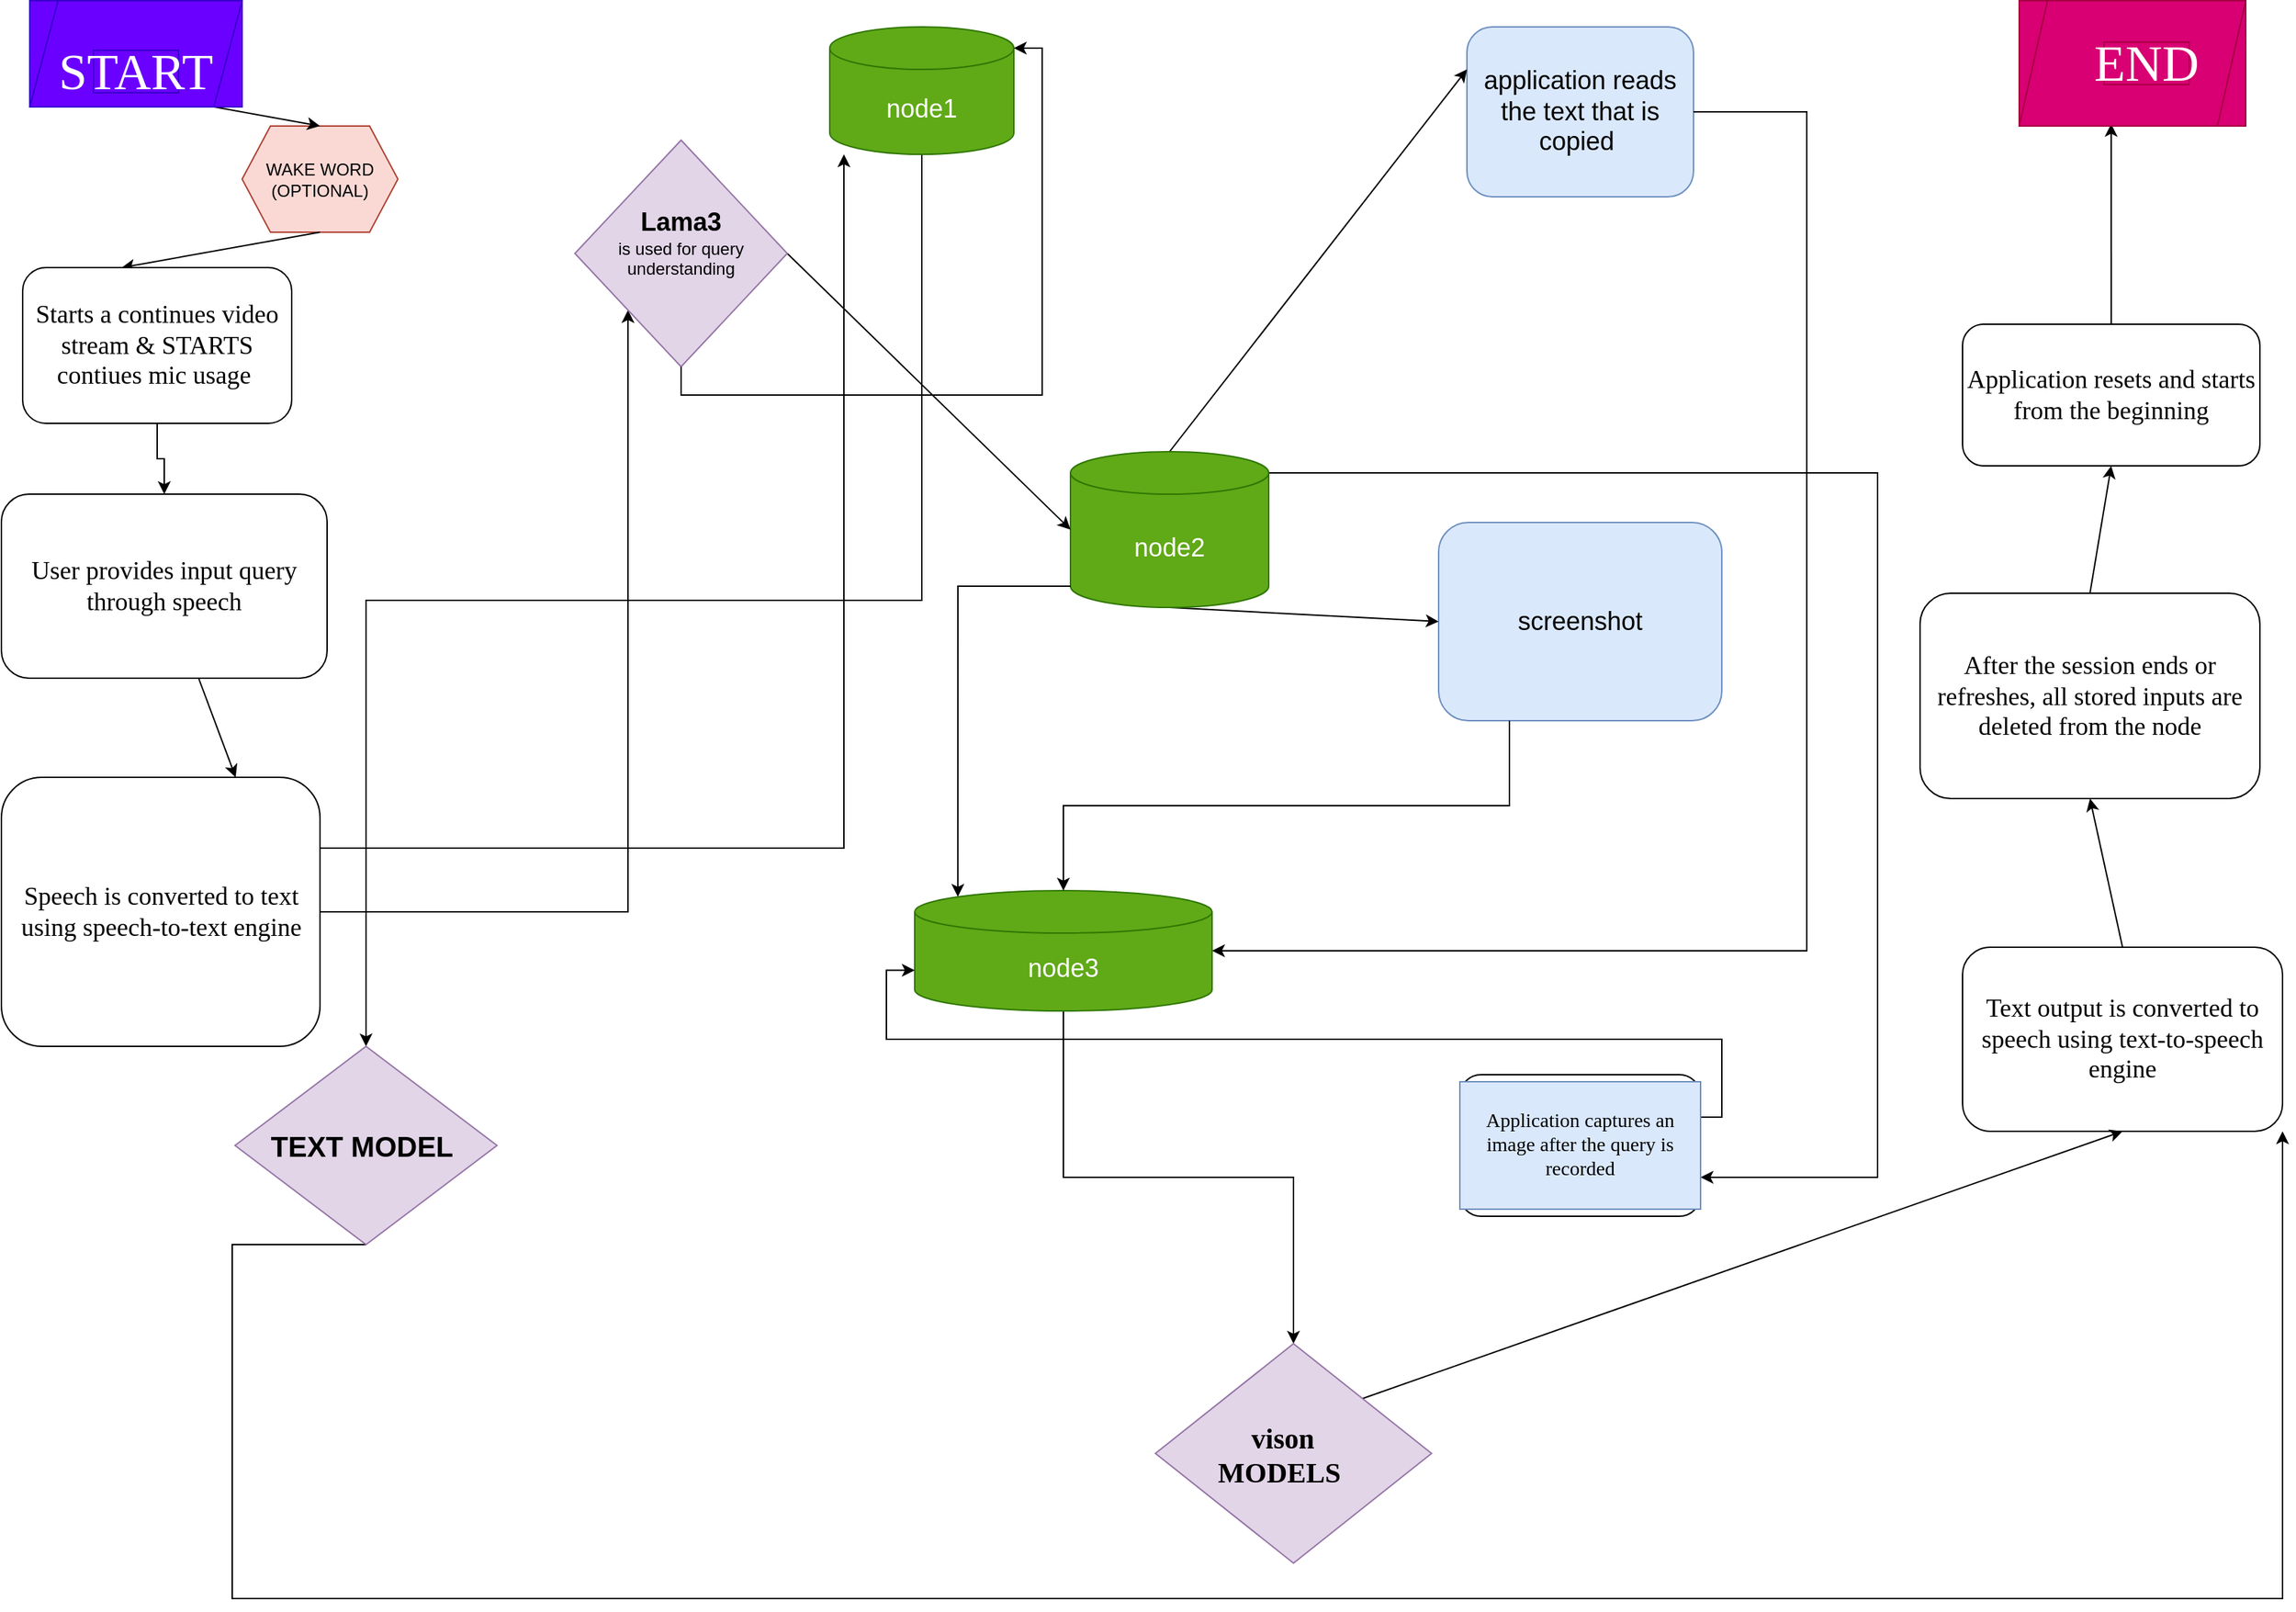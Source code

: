 <mxfile version="24.8.4" pages="2">
  <diagram id="C5RBs43oDa-KdzZeNtuy" name="Page-1">
    <mxGraphModel dx="2390" dy="1230" grid="1" gridSize="10" guides="1" tooltips="1" connect="1" arrows="1" fold="1" page="1" pageScale="1" pageWidth="827" pageHeight="1169" math="0" shadow="0">
      <root>
        <mxCell id="WIyWlLk6GJQsqaUBKTNV-0" />
        <mxCell id="WIyWlLk6GJQsqaUBKTNV-1" parent="WIyWlLk6GJQsqaUBKTNV-0" />
        <mxCell id="EcIhPKk2g2EHWNbsYNkr-4" style="edgeStyle=orthogonalEdgeStyle;rounded=0;orthogonalLoop=1;jettySize=auto;html=1;exitX=0.5;exitY=1;exitDx=0;exitDy=0;" edge="1" parent="WIyWlLk6GJQsqaUBKTNV-1" source="vQw6qridugHL2fAcngwt-1" target="EcIhPKk2g2EHWNbsYNkr-1">
          <mxGeometry relative="1" as="geometry" />
        </mxCell>
        <mxCell id="EcIhPKk2g2EHWNbsYNkr-3" value="" style="endArrow=classic;html=1;rounded=0;entryX=0.75;entryY=0;entryDx=0;entryDy=0;" edge="1" parent="WIyWlLk6GJQsqaUBKTNV-1" source="EcIhPKk2g2EHWNbsYNkr-1" target="EcIhPKk2g2EHWNbsYNkr-29">
          <mxGeometry width="50" height="50" relative="1" as="geometry">
            <mxPoint x="350" y="410" as="sourcePoint" />
            <mxPoint x="400" y="360" as="targetPoint" />
          </mxGeometry>
        </mxCell>
        <mxCell id="EcIhPKk2g2EHWNbsYNkr-15" value="&lt;font face=&quot;Georgia&quot; style=&quot;font-size: 18px;&quot;&gt;Text output is converted to speech using text-to-speech engine&lt;/font&gt;" style="rounded=1;whiteSpace=wrap;html=1;" vertex="1" parent="WIyWlLk6GJQsqaUBKTNV-1">
          <mxGeometry x="1400" y="690" width="226" height="130" as="geometry" />
        </mxCell>
        <mxCell id="EcIhPKk2g2EHWNbsYNkr-17" value="&lt;font face=&quot;Georgia&quot; style=&quot;font-size: 18px;&quot;&gt;After the session ends or refreshes, all stored inputs are deleted from the node&lt;/font&gt;" style="rounded=1;whiteSpace=wrap;html=1;" vertex="1" parent="WIyWlLk6GJQsqaUBKTNV-1">
          <mxGeometry x="1370" y="440" width="240" height="145" as="geometry" />
        </mxCell>
        <mxCell id="EcIhPKk2g2EHWNbsYNkr-18" value="" style="endArrow=classic;html=1;rounded=0;exitX=0.5;exitY=0;exitDx=0;exitDy=0;entryX=0.5;entryY=1;entryDx=0;entryDy=0;" edge="1" parent="WIyWlLk6GJQsqaUBKTNV-1" source="EcIhPKk2g2EHWNbsYNkr-15" target="EcIhPKk2g2EHWNbsYNkr-17">
          <mxGeometry width="50" height="50" relative="1" as="geometry">
            <mxPoint x="420" y="740" as="sourcePoint" />
            <mxPoint x="446" y="650" as="targetPoint" />
          </mxGeometry>
        </mxCell>
        <mxCell id="EcIhPKk2g2EHWNbsYNkr-19" value="&lt;font face=&quot;Georgia&quot; style=&quot;font-size: 18px;&quot;&gt;Application resets and starts from the beginning&lt;/font&gt;" style="rounded=1;whiteSpace=wrap;html=1;" vertex="1" parent="WIyWlLk6GJQsqaUBKTNV-1">
          <mxGeometry x="1400" y="250" width="210" height="100" as="geometry" />
        </mxCell>
        <mxCell id="EcIhPKk2g2EHWNbsYNkr-20" value="" style="endArrow=classic;html=1;rounded=0;exitX=0.5;exitY=0;exitDx=0;exitDy=0;entryX=0.5;entryY=1;entryDx=0;entryDy=0;" edge="1" parent="WIyWlLk6GJQsqaUBKTNV-1" source="EcIhPKk2g2EHWNbsYNkr-17" target="EcIhPKk2g2EHWNbsYNkr-19">
          <mxGeometry width="50" height="50" relative="1" as="geometry">
            <mxPoint x="457" y="770" as="sourcePoint" />
            <mxPoint x="456" y="660" as="targetPoint" />
          </mxGeometry>
        </mxCell>
        <mxCell id="EcIhPKk2g2EHWNbsYNkr-22" value="" style="endArrow=classic;html=1;rounded=0;entryX=0.406;entryY=0.983;entryDx=0;entryDy=0;entryPerimeter=0;exitX=0.5;exitY=0;exitDx=0;exitDy=0;" edge="1" parent="WIyWlLk6GJQsqaUBKTNV-1" source="EcIhPKk2g2EHWNbsYNkr-19" target="EcIhPKk2g2EHWNbsYNkr-21">
          <mxGeometry width="50" height="50" relative="1" as="geometry">
            <mxPoint x="430" y="170" as="sourcePoint" />
            <mxPoint x="480" y="120" as="targetPoint" />
          </mxGeometry>
        </mxCell>
        <mxCell id="EcIhPKk2g2EHWNbsYNkr-58" style="edgeStyle=orthogonalEdgeStyle;rounded=0;orthogonalLoop=1;jettySize=auto;html=1;exitX=0.5;exitY=1;exitDx=0;exitDy=0;" edge="1" parent="WIyWlLk6GJQsqaUBKTNV-1" source="EcIhPKk2g2EHWNbsYNkr-29" target="EcIhPKk2g2EHWNbsYNkr-57">
          <mxGeometry relative="1" as="geometry">
            <Array as="points">
              <mxPoint x="100" y="620" />
              <mxPoint x="610" y="620" />
            </Array>
          </mxGeometry>
        </mxCell>
        <mxCell id="EcIhPKk2g2EHWNbsYNkr-60" style="edgeStyle=orthogonalEdgeStyle;rounded=0;orthogonalLoop=1;jettySize=auto;html=1;exitX=1;exitY=0.5;exitDx=0;exitDy=0;entryX=0;entryY=1;entryDx=0;entryDy=0;" edge="1" parent="WIyWlLk6GJQsqaUBKTNV-1" source="EcIhPKk2g2EHWNbsYNkr-29" target="EcIhPKk2g2EHWNbsYNkr-59">
          <mxGeometry relative="1" as="geometry" />
        </mxCell>
        <mxCell id="EcIhPKk2g2EHWNbsYNkr-36" value="WAKE WORD&lt;br&gt;(OPTIONAL)" style="shape=hexagon;perimeter=hexagonPerimeter2;whiteSpace=wrap;html=1;fixedSize=1;fillColor=#fad9d5;strokeColor=#ae4132;" vertex="1" parent="WIyWlLk6GJQsqaUBKTNV-1">
          <mxGeometry x="185" y="110" width="110" height="75" as="geometry" />
        </mxCell>
        <mxCell id="EcIhPKk2g2EHWNbsYNkr-37" value="" style="endArrow=classic;html=1;rounded=0;entryX=0.5;entryY=0;entryDx=0;entryDy=0;exitX=0.5;exitY=1;exitDx=0;exitDy=0;" edge="1" parent="WIyWlLk6GJQsqaUBKTNV-1" source="EcIhPKk2g2EHWNbsYNkr-23" target="EcIhPKk2g2EHWNbsYNkr-36">
          <mxGeometry width="50" height="50" relative="1" as="geometry">
            <mxPoint x="350" y="390" as="sourcePoint" />
            <mxPoint x="400" y="340" as="targetPoint" />
          </mxGeometry>
        </mxCell>
        <mxCell id="EcIhPKk2g2EHWNbsYNkr-38" value="" style="endArrow=classic;html=1;rounded=0;exitX=0.5;exitY=1;exitDx=0;exitDy=0;" edge="1" parent="WIyWlLk6GJQsqaUBKTNV-1" source="EcIhPKk2g2EHWNbsYNkr-36">
          <mxGeometry width="50" height="50" relative="1" as="geometry">
            <mxPoint x="350" y="390" as="sourcePoint" />
            <mxPoint x="100" y="210" as="targetPoint" />
          </mxGeometry>
        </mxCell>
        <mxCell id="EcIhPKk2g2EHWNbsYNkr-44" value="&lt;font style=&quot;font-size: 18px;&quot;&gt;screenshot&lt;/font&gt;" style="rounded=1;whiteSpace=wrap;html=1;fillColor=#dae8fc;strokeColor=#6c8ebf;" vertex="1" parent="WIyWlLk6GJQsqaUBKTNV-1">
          <mxGeometry x="1030" y="390" width="200" height="140" as="geometry" />
        </mxCell>
        <mxCell id="EcIhPKk2g2EHWNbsYNkr-45" value="&lt;font style=&quot;font-size: 18px;&quot;&gt;application reads the text that is copied&amp;nbsp;&lt;/font&gt;" style="rounded=1;whiteSpace=wrap;html=1;fillColor=#dae8fc;strokeColor=#6c8ebf;" vertex="1" parent="WIyWlLk6GJQsqaUBKTNV-1">
          <mxGeometry x="1050" y="40" width="160" height="120" as="geometry" />
        </mxCell>
        <mxCell id="EcIhPKk2g2EHWNbsYNkr-47" value="" style="endArrow=classic;html=1;rounded=0;exitX=0.5;exitY=0;exitDx=0;exitDy=0;entryX=0;entryY=0.25;entryDx=0;entryDy=0;exitPerimeter=0;" edge="1" parent="WIyWlLk6GJQsqaUBKTNV-1" source="EcIhPKk2g2EHWNbsYNkr-51" target="EcIhPKk2g2EHWNbsYNkr-45">
          <mxGeometry width="50" height="50" relative="1" as="geometry">
            <mxPoint x="880" y="130" as="sourcePoint" />
            <mxPoint x="930" y="80" as="targetPoint" />
          </mxGeometry>
        </mxCell>
        <mxCell id="EcIhPKk2g2EHWNbsYNkr-49" value="" style="endArrow=classic;html=1;rounded=0;exitX=0.5;exitY=1;exitDx=0;exitDy=0;entryX=0;entryY=0.5;entryDx=0;entryDy=0;exitPerimeter=0;" edge="1" parent="WIyWlLk6GJQsqaUBKTNV-1" source="EcIhPKk2g2EHWNbsYNkr-51" target="EcIhPKk2g2EHWNbsYNkr-44">
          <mxGeometry width="50" height="50" relative="1" as="geometry">
            <mxPoint x="880" y="200" as="sourcePoint" />
            <mxPoint x="930" y="150" as="targetPoint" />
          </mxGeometry>
        </mxCell>
        <mxCell id="EcIhPKk2g2EHWNbsYNkr-50" value="" style="endArrow=classic;html=1;rounded=0;exitX=1;exitY=0;exitDx=0;exitDy=0;entryX=0.5;entryY=1;entryDx=0;entryDy=0;" edge="1" parent="WIyWlLk6GJQsqaUBKTNV-1" source="EcIhPKk2g2EHWNbsYNkr-65" target="EcIhPKk2g2EHWNbsYNkr-15">
          <mxGeometry width="50" height="50" relative="1" as="geometry">
            <mxPoint x="1020" y="1045" as="sourcePoint" />
            <mxPoint x="380" y="970" as="targetPoint" />
          </mxGeometry>
        </mxCell>
        <mxCell id="EcIhPKk2g2EHWNbsYNkr-75" style="edgeStyle=orthogonalEdgeStyle;rounded=0;orthogonalLoop=1;jettySize=auto;html=1;exitX=1;exitY=0;exitDx=0;exitDy=15;exitPerimeter=0;entryX=1;entryY=0.75;entryDx=0;entryDy=0;" edge="1" parent="WIyWlLk6GJQsqaUBKTNV-1" source="EcIhPKk2g2EHWNbsYNkr-51" target="EcIhPKk2g2EHWNbsYNkr-33">
          <mxGeometry relative="1" as="geometry">
            <Array as="points">
              <mxPoint x="1340" y="355" />
              <mxPoint x="1340" y="853" />
            </Array>
          </mxGeometry>
        </mxCell>
        <mxCell id="EcIhPKk2g2EHWNbsYNkr-51" value="&lt;font style=&quot;font-size: 18px;&quot;&gt;node2&lt;/font&gt;" style="shape=cylinder3;whiteSpace=wrap;html=1;boundedLbl=1;backgroundOutline=1;size=15;fillColor=#60a917;fontColor=#ffffff;strokeColor=#2D7600;" vertex="1" parent="WIyWlLk6GJQsqaUBKTNV-1">
          <mxGeometry x="770" y="340" width="140" height="110" as="geometry" />
        </mxCell>
        <mxCell id="EcIhPKk2g2EHWNbsYNkr-52" value="" style="endArrow=classic;html=1;rounded=0;exitX=1;exitY=0.5;exitDx=0;exitDy=0;entryX=0;entryY=0.5;entryDx=0;entryDy=0;entryPerimeter=0;" edge="1" parent="WIyWlLk6GJQsqaUBKTNV-1" source="EcIhPKk2g2EHWNbsYNkr-59" target="EcIhPKk2g2EHWNbsYNkr-51">
          <mxGeometry width="50" height="50" relative="1" as="geometry">
            <mxPoint x="870" y="200" as="sourcePoint" />
            <mxPoint x="930" y="150" as="targetPoint" />
          </mxGeometry>
        </mxCell>
        <mxCell id="EcIhPKk2g2EHWNbsYNkr-70" style="edgeStyle=orthogonalEdgeStyle;rounded=0;orthogonalLoop=1;jettySize=auto;html=1;exitX=0.5;exitY=1;exitDx=0;exitDy=0;exitPerimeter=0;" edge="1" parent="WIyWlLk6GJQsqaUBKTNV-1" source="EcIhPKk2g2EHWNbsYNkr-53" target="EcIhPKk2g2EHWNbsYNkr-65">
          <mxGeometry relative="1" as="geometry" />
        </mxCell>
        <mxCell id="EcIhPKk2g2EHWNbsYNkr-76" style="edgeStyle=orthogonalEdgeStyle;rounded=0;orthogonalLoop=1;jettySize=auto;html=1;exitX=1;exitY=0.5;exitDx=0;exitDy=0;entryX=1;entryY=0.5;entryDx=0;entryDy=0;entryPerimeter=0;" edge="1" parent="WIyWlLk6GJQsqaUBKTNV-1" source="EcIhPKk2g2EHWNbsYNkr-45" target="EcIhPKk2g2EHWNbsYNkr-53">
          <mxGeometry relative="1" as="geometry">
            <Array as="points">
              <mxPoint x="1290" y="100" />
              <mxPoint x="1290" y="693" />
            </Array>
          </mxGeometry>
        </mxCell>
        <mxCell id="EcIhPKk2g2EHWNbsYNkr-53" value="&lt;font style=&quot;font-size: 18px;&quot;&gt;node3&lt;/font&gt;" style="shape=cylinder3;whiteSpace=wrap;html=1;boundedLbl=1;backgroundOutline=1;size=15;fillColor=#60a917;fontColor=#ffffff;strokeColor=#2D7600;" vertex="1" parent="WIyWlLk6GJQsqaUBKTNV-1">
          <mxGeometry x="660" y="650" width="210" height="85" as="geometry" />
        </mxCell>
        <mxCell id="EcIhPKk2g2EHWNbsYNkr-56" style="edgeStyle=orthogonalEdgeStyle;rounded=0;orthogonalLoop=1;jettySize=auto;html=1;exitX=1;exitY=0.5;exitDx=0;exitDy=0;entryX=0;entryY=0;entryDx=0;entryDy=56.25;entryPerimeter=0;" edge="1" parent="WIyWlLk6GJQsqaUBKTNV-1" source="EcIhPKk2g2EHWNbsYNkr-33" target="EcIhPKk2g2EHWNbsYNkr-53">
          <mxGeometry relative="1" as="geometry">
            <Array as="points">
              <mxPoint x="1230" y="810" />
              <mxPoint x="1230" y="755" />
              <mxPoint x="640" y="755" />
              <mxPoint x="640" y="706" />
            </Array>
          </mxGeometry>
        </mxCell>
        <mxCell id="EcIhPKk2g2EHWNbsYNkr-63" style="edgeStyle=orthogonalEdgeStyle;rounded=0;orthogonalLoop=1;jettySize=auto;html=1;exitX=0.5;exitY=1;exitDx=0;exitDy=0;exitPerimeter=0;entryX=0.5;entryY=0;entryDx=0;entryDy=0;" edge="1" parent="WIyWlLk6GJQsqaUBKTNV-1" source="EcIhPKk2g2EHWNbsYNkr-57" target="EcIhPKk2g2EHWNbsYNkr-62">
          <mxGeometry relative="1" as="geometry" />
        </mxCell>
        <mxCell id="EcIhPKk2g2EHWNbsYNkr-57" value="&lt;font style=&quot;font-size: 18px;&quot;&gt;node1&lt;/font&gt;" style="shape=cylinder3;whiteSpace=wrap;html=1;boundedLbl=1;backgroundOutline=1;size=15;fillColor=#60a917;fontColor=#ffffff;strokeColor=#2D7600;" vertex="1" parent="WIyWlLk6GJQsqaUBKTNV-1">
          <mxGeometry x="600" y="40" width="130" height="90" as="geometry" />
        </mxCell>
        <mxCell id="EcIhPKk2g2EHWNbsYNkr-59" value="&lt;div&gt;&lt;b&gt;&lt;font style=&quot;font-size: 18px;&quot;&gt;Lama3 &lt;/font&gt;&lt;/b&gt;&lt;br&gt;is used for query understanding&lt;/div&gt;&lt;div&gt;&lt;br&gt;&lt;/div&gt;" style="rhombus;whiteSpace=wrap;html=1;fillColor=#e1d5e7;strokeColor=#9673a6;" vertex="1" parent="WIyWlLk6GJQsqaUBKTNV-1">
          <mxGeometry x="420" y="120" width="150" height="160" as="geometry" />
        </mxCell>
        <mxCell id="EcIhPKk2g2EHWNbsYNkr-61" style="edgeStyle=orthogonalEdgeStyle;rounded=0;orthogonalLoop=1;jettySize=auto;html=1;exitX=0.5;exitY=1;exitDx=0;exitDy=0;entryX=1;entryY=0;entryDx=0;entryDy=15;entryPerimeter=0;" edge="1" parent="WIyWlLk6GJQsqaUBKTNV-1" source="EcIhPKk2g2EHWNbsYNkr-59" target="EcIhPKk2g2EHWNbsYNkr-57">
          <mxGeometry relative="1" as="geometry" />
        </mxCell>
        <mxCell id="EcIhPKk2g2EHWNbsYNkr-64" style="edgeStyle=orthogonalEdgeStyle;rounded=0;orthogonalLoop=1;jettySize=auto;html=1;exitX=0.5;exitY=1;exitDx=0;exitDy=0;entryX=1;entryY=1;entryDx=0;entryDy=0;" edge="1" parent="WIyWlLk6GJQsqaUBKTNV-1" source="EcIhPKk2g2EHWNbsYNkr-62" target="EcIhPKk2g2EHWNbsYNkr-15">
          <mxGeometry relative="1" as="geometry">
            <Array as="points">
              <mxPoint x="178" y="1150" />
              <mxPoint x="1626" y="1150" />
            </Array>
          </mxGeometry>
        </mxCell>
        <mxCell id="EcIhPKk2g2EHWNbsYNkr-62" value="&lt;b&gt;&lt;font style=&quot;font-size: 20px;&quot;&gt;TEXT MODEL&amp;nbsp;&lt;/font&gt;&lt;/b&gt;" style="rhombus;whiteSpace=wrap;html=1;fillColor=#e1d5e7;strokeColor=#9673a6;" vertex="1" parent="WIyWlLk6GJQsqaUBKTNV-1">
          <mxGeometry x="180" y="760" width="185" height="140" as="geometry" />
        </mxCell>
        <mxCell id="EcIhPKk2g2EHWNbsYNkr-67" value="" style="group;fillColor=#d80073;strokeColor=#A50040;fontColor=#ffffff;" vertex="1" connectable="0" parent="WIyWlLk6GJQsqaUBKTNV-1">
          <mxGeometry x="1440" y="21.5" width="160" height="88.5" as="geometry" />
        </mxCell>
        <mxCell id="EcIhPKk2g2EHWNbsYNkr-21" value="" style="shape=parallelogram;perimeter=parallelogramPerimeter;whiteSpace=wrap;html=1;fixedSize=1;fillColor=#d80073;strokeColor=#A50040;fontColor=#ffffff;" vertex="1" parent="EcIhPKk2g2EHWNbsYNkr-67">
          <mxGeometry width="160" height="88.5" as="geometry" />
        </mxCell>
        <mxCell id="EcIhPKk2g2EHWNbsYNkr-24" value="&lt;font style=&quot;font-size: 36px;&quot; face=&quot;Georgia&quot;&gt;END&lt;/font&gt;" style="text;html=1;align=center;verticalAlign=middle;whiteSpace=wrap;rounded=0;fillColor=#d80073;strokeColor=#A50040;fontColor=#ffffff;" vertex="1" parent="EcIhPKk2g2EHWNbsYNkr-67">
          <mxGeometry x="60" y="29.25" width="60" height="30" as="geometry" />
        </mxCell>
        <mxCell id="EcIhPKk2g2EHWNbsYNkr-69" style="edgeStyle=orthogonalEdgeStyle;rounded=0;orthogonalLoop=1;jettySize=auto;html=1;exitX=0.25;exitY=1;exitDx=0;exitDy=0;entryX=0.5;entryY=0;entryDx=0;entryDy=0;entryPerimeter=0;" edge="1" parent="WIyWlLk6GJQsqaUBKTNV-1" source="EcIhPKk2g2EHWNbsYNkr-44" target="EcIhPKk2g2EHWNbsYNkr-53">
          <mxGeometry relative="1" as="geometry" />
        </mxCell>
        <mxCell id="EcIhPKk2g2EHWNbsYNkr-71" style="edgeStyle=orthogonalEdgeStyle;rounded=0;orthogonalLoop=1;jettySize=auto;html=1;exitX=0;exitY=1;exitDx=0;exitDy=-15;exitPerimeter=0;entryX=0.145;entryY=0;entryDx=0;entryDy=4.35;entryPerimeter=0;" edge="1" parent="WIyWlLk6GJQsqaUBKTNV-1" source="EcIhPKk2g2EHWNbsYNkr-51" target="EcIhPKk2g2EHWNbsYNkr-53">
          <mxGeometry relative="1" as="geometry" />
        </mxCell>
        <mxCell id="EcIhPKk2g2EHWNbsYNkr-73" value="" style="group" vertex="1" connectable="0" parent="WIyWlLk6GJQsqaUBKTNV-1">
          <mxGeometry x="1045" y="780" width="170" height="100" as="geometry" />
        </mxCell>
        <mxCell id="EcIhPKk2g2EHWNbsYNkr-7" value="" style="rounded=1;whiteSpace=wrap;html=1;" vertex="1" parent="EcIhPKk2g2EHWNbsYNkr-73">
          <mxGeometry width="170" height="100" as="geometry" />
        </mxCell>
        <mxCell id="EcIhPKk2g2EHWNbsYNkr-33" value="&lt;font face=&quot;Georgia&quot; style=&quot;font-size: 14px;&quot;&gt;Application captures an image after the query is recorded&lt;/font&gt;" style="text;html=1;align=center;verticalAlign=middle;whiteSpace=wrap;rounded=0;fillColor=#dae8fc;strokeColor=#6c8ebf;" vertex="1" parent="EcIhPKk2g2EHWNbsYNkr-73">
          <mxGeometry y="5" width="170" height="90" as="geometry" />
        </mxCell>
        <mxCell id="EcIhPKk2g2EHWNbsYNkr-77" value="" style="group;fillColor=#6a00ff;fontColor=#ffffff;strokeColor=#3700CC;" vertex="1" connectable="0" parent="WIyWlLk6GJQsqaUBKTNV-1">
          <mxGeometry x="35" y="21.5" width="150" height="75" as="geometry" />
        </mxCell>
        <mxCell id="EcIhPKk2g2EHWNbsYNkr-6" value="" style="shape=parallelogram;perimeter=parallelogramPerimeter;whiteSpace=wrap;html=1;fixedSize=1;fillColor=#6a00ff;fontColor=#ffffff;strokeColor=#3700CC;" vertex="1" parent="EcIhPKk2g2EHWNbsYNkr-77">
          <mxGeometry width="150" height="75" as="geometry" />
        </mxCell>
        <mxCell id="EcIhPKk2g2EHWNbsYNkr-23" value="&lt;font style=&quot;font-size: 36px;&quot; face=&quot;Georgia&quot;&gt;START&lt;/font&gt;" style="text;html=1;align=center;verticalAlign=middle;whiteSpace=wrap;rounded=0;fillColor=#6a00ff;fontColor=#ffffff;strokeColor=#3700CC;" vertex="1" parent="EcIhPKk2g2EHWNbsYNkr-77">
          <mxGeometry x="45" y="35" width="60" height="30" as="geometry" />
        </mxCell>
        <mxCell id="EcIhPKk2g2EHWNbsYNkr-78" value="" style="group" vertex="1" connectable="0" parent="WIyWlLk6GJQsqaUBKTNV-1">
          <mxGeometry x="15" y="370" width="230" height="130" as="geometry" />
        </mxCell>
        <mxCell id="EcIhPKk2g2EHWNbsYNkr-1" value="" style="rounded=1;whiteSpace=wrap;html=1;" vertex="1" parent="EcIhPKk2g2EHWNbsYNkr-78">
          <mxGeometry width="230" height="130" as="geometry" />
        </mxCell>
        <mxCell id="EcIhPKk2g2EHWNbsYNkr-26" value="&lt;font face=&quot;Georgia&quot; style=&quot;font-size: 18px;&quot;&gt;User provides input query through speech&lt;/font&gt;" style="text;html=1;align=center;verticalAlign=middle;whiteSpace=wrap;rounded=0;container=1;" vertex="1" parent="EcIhPKk2g2EHWNbsYNkr-78">
          <mxGeometry x="8.214" y="11.818" width="213.571" height="106.364" as="geometry" />
        </mxCell>
        <mxCell id="EcIhPKk2g2EHWNbsYNkr-79" value="" style="group" vertex="1" connectable="0" parent="WIyWlLk6GJQsqaUBKTNV-1">
          <mxGeometry x="30" y="210" width="190" height="110" as="geometry" />
        </mxCell>
        <mxCell id="vQw6qridugHL2fAcngwt-1" value="" style="rounded=1;whiteSpace=wrap;html=1;" vertex="1" parent="EcIhPKk2g2EHWNbsYNkr-79">
          <mxGeometry width="190.0" height="110" as="geometry" />
        </mxCell>
        <mxCell id="EcIhPKk2g2EHWNbsYNkr-25" value="&lt;font style=&quot;font-size: 18px;&quot; face=&quot;Georgia&quot;&gt;Starts a continues video stream &amp;amp; STARTS contiues mic usage&amp;nbsp;&lt;/font&gt;" style="text;html=1;align=center;verticalAlign=middle;whiteSpace=wrap;rounded=0;" vertex="1" parent="EcIhPKk2g2EHWNbsYNkr-79">
          <mxGeometry width="190.0" height="110" as="geometry" />
        </mxCell>
        <mxCell id="EcIhPKk2g2EHWNbsYNkr-80" value="" style="group" vertex="1" connectable="0" parent="WIyWlLk6GJQsqaUBKTNV-1">
          <mxGeometry x="15" y="570" width="225" height="190" as="geometry" />
        </mxCell>
        <mxCell id="EcIhPKk2g2EHWNbsYNkr-2" value="" style="rounded=1;whiteSpace=wrap;html=1;" vertex="1" parent="EcIhPKk2g2EHWNbsYNkr-80">
          <mxGeometry width="225" height="190" as="geometry" />
        </mxCell>
        <mxCell id="EcIhPKk2g2EHWNbsYNkr-29" value="&lt;font face=&quot;Georgia&quot; style=&quot;font-size: 18px;&quot;&gt;Speech is converted to text using speech-to-text engine&lt;/font&gt;" style="text;html=1;align=center;verticalAlign=middle;whiteSpace=wrap;rounded=0;" vertex="1" parent="EcIhPKk2g2EHWNbsYNkr-80">
          <mxGeometry x="6.618" width="211.765" height="190" as="geometry" />
        </mxCell>
        <mxCell id="EcIhPKk2g2EHWNbsYNkr-81" value="" style="group" vertex="1" connectable="0" parent="WIyWlLk6GJQsqaUBKTNV-1">
          <mxGeometry x="830" y="970" width="195" height="155" as="geometry" />
        </mxCell>
        <mxCell id="EcIhPKk2g2EHWNbsYNkr-65" value="" style="rhombus;whiteSpace=wrap;html=1;fillColor=#e1d5e7;strokeColor=#9673a6;" vertex="1" parent="EcIhPKk2g2EHWNbsYNkr-81">
          <mxGeometry width="195" height="155" as="geometry" />
        </mxCell>
        <mxCell id="EcIhPKk2g2EHWNbsYNkr-34" value="&lt;font style=&quot;font-size: 20px;&quot; face=&quot;Georgia&quot;&gt;&lt;b style=&quot;&quot;&gt;vison MODELS&amp;nbsp;&lt;/b&gt;&lt;/font&gt;" style="text;html=1;align=center;verticalAlign=middle;whiteSpace=wrap;rounded=0;" vertex="1" parent="EcIhPKk2g2EHWNbsYNkr-81">
          <mxGeometry x="60" y="62.5" width="60" height="30" as="geometry" />
        </mxCell>
      </root>
    </mxGraphModel>
  </diagram>
  <diagram id="fRTOT330ByUa8xl0hVzn" name="Page-2">
    <mxGraphModel dx="5736" dy="4121" grid="1" gridSize="10" guides="1" tooltips="1" connect="1" arrows="1" fold="1" page="1" pageScale="1" pageWidth="1654" pageHeight="1169" background="none" math="0" shadow="0">
      <root>
        <mxCell id="0" />
        <mxCell id="1" parent="0" />
        <mxCell id="eSmSCLz9_kg1DbreLe7c-32" value="" style="group" vertex="1" connectable="0" parent="1">
          <mxGeometry x="596" y="-611" width="3770" height="2390" as="geometry" />
        </mxCell>
        <mxCell id="HX52M6CZDCDg5GmQFa5J-5" value="" style="group;fillColor=#6a00ff;fontColor=#ffffff;strokeColor=#3700CC;" vertex="1" connectable="0" parent="eSmSCLz9_kg1DbreLe7c-32">
          <mxGeometry x="246.25" y="150" width="270" height="170" as="geometry" />
        </mxCell>
        <mxCell id="HX52M6CZDCDg5GmQFa5J-6" value="" style="shape=parallelogram;perimeter=parallelogramPerimeter;whiteSpace=wrap;html=1;fixedSize=1;fillColor=#6a00ff;fontColor=#ffffff;strokeColor=#3700CC;" vertex="1" parent="HX52M6CZDCDg5GmQFa5J-5">
          <mxGeometry width="270" height="170" as="geometry" />
        </mxCell>
        <mxCell id="HX52M6CZDCDg5GmQFa5J-7" value="&lt;font style=&quot;font-size: 48px;&quot; face=&quot;Georgia&quot;&gt;START&lt;/font&gt;" style="text;html=1;align=center;verticalAlign=middle;whiteSpace=wrap;rounded=0;fillColor=#6a00ff;fontColor=#ffffff;strokeColor=#3700CC;" vertex="1" parent="HX52M6CZDCDg5GmQFa5J-5">
          <mxGeometry x="70" y="51.003" width="108" height="68" as="geometry" />
        </mxCell>
        <mxCell id="HX52M6CZDCDg5GmQFa5J-8" value="" style="group" vertex="1" connectable="0" parent="eSmSCLz9_kg1DbreLe7c-32">
          <mxGeometry x="234" y="1241" width="310" height="191.5" as="geometry" />
        </mxCell>
        <mxCell id="HX52M6CZDCDg5GmQFa5J-9" value="" style="rounded=1;whiteSpace=wrap;html=1;" vertex="1" parent="HX52M6CZDCDg5GmQFa5J-8">
          <mxGeometry x="-20" width="330" height="191.5" as="geometry" />
        </mxCell>
        <mxCell id="HX52M6CZDCDg5GmQFa5J-10" value="&lt;font face=&quot;Georgia&quot; style=&quot;font-size: 36px;&quot;&gt;User provides input query through speech&lt;/font&gt;" style="text;html=1;align=center;verticalAlign=middle;whiteSpace=wrap;rounded=0;container=1;" vertex="1" parent="HX52M6CZDCDg5GmQFa5J-8">
          <mxGeometry x="11.071" y="17.409" width="287.857" height="156.682" as="geometry" />
        </mxCell>
        <mxCell id="HX52M6CZDCDg5GmQFa5J-14" value="" style="group" vertex="1" connectable="0" parent="eSmSCLz9_kg1DbreLe7c-32">
          <mxGeometry x="248.75" y="1560" width="310" height="230" as="geometry" />
        </mxCell>
        <mxCell id="HX52M6CZDCDg5GmQFa5J-15" value="" style="rounded=1;whiteSpace=wrap;html=1;" vertex="1" parent="HX52M6CZDCDg5GmQFa5J-14">
          <mxGeometry width="310" height="230" as="geometry" />
        </mxCell>
        <mxCell id="HX52M6CZDCDg5GmQFa5J-16" value="&lt;font face=&quot;Georgia&quot; style=&quot;font-size: 36px;&quot;&gt;Speech is converted to text using speech-to-text engine&lt;/font&gt;" style="text;html=1;align=center;verticalAlign=middle;whiteSpace=wrap;rounded=0;" vertex="1" parent="HX52M6CZDCDg5GmQFa5J-14">
          <mxGeometry x="9.118" y="-10" width="291.765" height="230" as="geometry" />
        </mxCell>
        <mxCell id="HX52M6CZDCDg5GmQFa5J-11" value="" style="group" vertex="1" connectable="0" parent="eSmSCLz9_kg1DbreLe7c-32">
          <mxGeometry x="190" y="780" width="380" height="200" as="geometry" />
        </mxCell>
        <mxCell id="HX52M6CZDCDg5GmQFa5J-12" value="" style="rounded=1;whiteSpace=wrap;html=1;" vertex="1" parent="HX52M6CZDCDg5GmQFa5J-11">
          <mxGeometry width="380.0" height="200" as="geometry" />
        </mxCell>
        <mxCell id="HX52M6CZDCDg5GmQFa5J-13" value="&lt;font style=&quot;font-size: 36px;&quot; face=&quot;Georgia&quot;&gt;Starts a continues video stream &amp;amp; STARTS contiues mic usage&amp;nbsp;&lt;/font&gt;" style="text;html=1;align=center;verticalAlign=middle;whiteSpace=wrap;rounded=0;" vertex="1" parent="HX52M6CZDCDg5GmQFa5J-11">
          <mxGeometry width="380.0" height="200" as="geometry" />
        </mxCell>
        <mxCell id="1T24EYo-JzdGr0BOqpk3-4" style="edgeStyle=orthogonalEdgeStyle;rounded=0;orthogonalLoop=1;jettySize=auto;html=1;exitX=1;exitY=0.5;exitDx=0;exitDy=0;exitPerimeter=0;strokeWidth=5;endSize=20;" edge="1" parent="eSmSCLz9_kg1DbreLe7c-32" source="ijIrtooHCrFyEg0t_PTl-3">
          <mxGeometry relative="1" as="geometry">
            <mxPoint x="2000" y="1078" as="targetPoint" />
            <Array as="points">
              <mxPoint x="1990" y="1078" />
            </Array>
          </mxGeometry>
        </mxCell>
        <mxCell id="1T24EYo-JzdGr0BOqpk3-7" style="edgeStyle=orthogonalEdgeStyle;rounded=0;orthogonalLoop=1;jettySize=auto;html=1;exitX=0.5;exitY=0;exitDx=0;exitDy=0;exitPerimeter=0;entryX=0.5;entryY=0;entryDx=0;entryDy=0;strokeWidth=5;endArrow=block;endFill=1;endSize=20;" edge="1" parent="eSmSCLz9_kg1DbreLe7c-32" source="ijIrtooHCrFyEg0t_PTl-3" target="KhhtSjIBIe3SFWTOTiL8-8">
          <mxGeometry relative="1" as="geometry">
            <Array as="points">
              <mxPoint x="1400" y="111" />
              <mxPoint x="2743" y="111" />
            </Array>
          </mxGeometry>
        </mxCell>
        <mxCell id="eSmSCLz9_kg1DbreLe7c-21" style="edgeStyle=orthogonalEdgeStyle;rounded=0;orthogonalLoop=1;jettySize=auto;html=1;exitX=0.145;exitY=1;exitDx=0;exitDy=-4.35;exitPerimeter=0;entryX=0.5;entryY=0;entryDx=0;entryDy=0;fillColor=#dae8fc;strokeColor=#6c8ebf;gradientColor=#7ea6e0;shape=flexArrow;" edge="1" parent="eSmSCLz9_kg1DbreLe7c-32" source="ijIrtooHCrFyEg0t_PTl-3" target="eSmSCLz9_kg1DbreLe7c-5">
          <mxGeometry relative="1" as="geometry" />
        </mxCell>
        <mxCell id="eSmSCLz9_kg1DbreLe7c-22" style="edgeStyle=orthogonalEdgeStyle;rounded=0;orthogonalLoop=1;jettySize=auto;html=1;exitX=0.5;exitY=1;exitDx=0;exitDy=0;exitPerimeter=0;entryX=0.5;entryY=0;entryDx=0;entryDy=0;endArrow=block;endFill=0;strokeWidth=6;endSize=20;" edge="1" parent="eSmSCLz9_kg1DbreLe7c-32" source="ijIrtooHCrFyEg0t_PTl-3" target="KhhtSjIBIe3SFWTOTiL8-7">
          <mxGeometry relative="1" as="geometry">
            <Array as="points">
              <mxPoint x="1400" y="1531" />
              <mxPoint x="2310" y="1531" />
            </Array>
          </mxGeometry>
        </mxCell>
        <mxCell id="ijIrtooHCrFyEg0t_PTl-3" value="&lt;font face=&quot;Georgia&quot; style=&quot;font-size: 48px;&quot;&gt;NODE&lt;/font&gt;" style="shape=cylinder3;whiteSpace=wrap;html=1;boundedLbl=1;backgroundOutline=1;size=15;fillColor=#60a917;fontColor=#ffffff;strokeColor=#2D7600;" vertex="1" parent="eSmSCLz9_kg1DbreLe7c-32">
          <mxGeometry x="1220" y="896.5" width="360" height="363.5" as="geometry" />
        </mxCell>
        <mxCell id="KhhtSjIBIe3SFWTOTiL8-1" value="&lt;div&gt;&lt;font style=&quot;&quot;&gt;&lt;b style=&quot;&quot;&gt;&lt;font style=&quot;font-size: 48px;&quot;&gt;Lama3 &lt;/font&gt;&lt;/b&gt;&lt;br&gt;&lt;span style=&quot;font-size: 24px;&quot;&gt;is used for query understanding&lt;/span&gt;&lt;/font&gt;&lt;/div&gt;&lt;div&gt;&lt;br&gt;&lt;/div&gt;" style="rhombus;whiteSpace=wrap;html=1;fillColor=#e1d5e7;strokeColor=#9673a6;" vertex="1" parent="eSmSCLz9_kg1DbreLe7c-32">
          <mxGeometry x="720" y="710" width="355" height="380" as="geometry" />
        </mxCell>
        <mxCell id="KhhtSjIBIe3SFWTOTiL8-7" value="&lt;div&gt;&lt;b&gt;&lt;font style=&quot;font-size: 48px;&quot;&gt;Text MODEL&amp;nbsp;&lt;/font&gt;&lt;/b&gt;&lt;/div&gt;" style="rhombus;whiteSpace=wrap;html=1;fillColor=#e1d5e7;strokeColor=#9673a6;" vertex="1" parent="eSmSCLz9_kg1DbreLe7c-32">
          <mxGeometry x="2090" y="1640" width="440" height="440" as="geometry" />
        </mxCell>
        <mxCell id="aEQ_4oLKuEcciQHrWI2Q-1" style="edgeStyle=orthogonalEdgeStyle;rounded=0;orthogonalLoop=1;jettySize=auto;html=1;exitX=0.5;exitY=1;exitDx=0;exitDy=0;entryX=0.25;entryY=0;entryDx=0;entryDy=0;strokeWidth=5;endSize=20;" edge="1" parent="eSmSCLz9_kg1DbreLe7c-32" source="KhhtSjIBIe3SFWTOTiL8-8" target="xfEWh4Sbt7dhwtd7HT5J-16">
          <mxGeometry relative="1" as="geometry">
            <Array as="points">
              <mxPoint x="2744" y="1960" />
              <mxPoint x="3272" y="1960" />
            </Array>
          </mxGeometry>
        </mxCell>
        <mxCell id="KhhtSjIBIe3SFWTOTiL8-8" value="&lt;div&gt;&lt;b style=&quot;font-family: Georgia;&quot;&gt;&lt;font style=&quot;font-size: 36px;&quot;&gt;Vison MODELS&amp;nbsp;&lt;/font&gt;&lt;/b&gt;&lt;/div&gt;" style="rhombus;whiteSpace=wrap;html=1;fillColor=#e1d5e7;strokeColor=#9673a6;" vertex="1" parent="eSmSCLz9_kg1DbreLe7c-32">
          <mxGeometry x="2564" y="461" width="359" height="360" as="geometry" />
        </mxCell>
        <mxCell id="xfEWh4Sbt7dhwtd7HT5J-8" value="" style="group" vertex="1" connectable="0" parent="eSmSCLz9_kg1DbreLe7c-32">
          <mxGeometry x="3140" y="550" width="310" height="230" as="geometry" />
        </mxCell>
        <mxCell id="xfEWh4Sbt7dhwtd7HT5J-9" value="" style="rounded=1;whiteSpace=wrap;html=1;" vertex="1" parent="xfEWh4Sbt7dhwtd7HT5J-8">
          <mxGeometry width="310" height="230" as="geometry" />
        </mxCell>
        <mxCell id="xfEWh4Sbt7dhwtd7HT5J-10" value="&lt;span style=&quot;font-family: Georgia;&quot;&gt;&lt;font style=&quot;font-size: 36px;&quot;&gt;Application resets and starts from the beginning&lt;/font&gt;&lt;/span&gt;" style="text;html=1;align=center;verticalAlign=middle;whiteSpace=wrap;rounded=0;" vertex="1" parent="xfEWh4Sbt7dhwtd7HT5J-8">
          <mxGeometry x="9.118" y="-10" width="291.765" height="230" as="geometry" />
        </mxCell>
        <mxCell id="xfEWh4Sbt7dhwtd7HT5J-11" value="" style="group" vertex="1" connectable="0" parent="eSmSCLz9_kg1DbreLe7c-32">
          <mxGeometry x="3150" y="980" width="310" height="230" as="geometry" />
        </mxCell>
        <mxCell id="xfEWh4Sbt7dhwtd7HT5J-12" value="" style="rounded=1;whiteSpace=wrap;html=1;" vertex="1" parent="xfEWh4Sbt7dhwtd7HT5J-11">
          <mxGeometry width="310" height="230" as="geometry" />
        </mxCell>
        <mxCell id="xfEWh4Sbt7dhwtd7HT5J-13" value="&lt;span style=&quot;font-family: Georgia;&quot;&gt;&lt;font style=&quot;font-size: 36px;&quot;&gt;After the session ends or refreshes, all stored inputs are deleted from the node&lt;/font&gt;&lt;/span&gt;" style="text;html=1;align=center;verticalAlign=middle;whiteSpace=wrap;rounded=0;" vertex="1" parent="xfEWh4Sbt7dhwtd7HT5J-11">
          <mxGeometry x="9.118" y="-10" width="291.765" height="230" as="geometry" />
        </mxCell>
        <mxCell id="xfEWh4Sbt7dhwtd7HT5J-14" value="" style="group" vertex="1" connectable="0" parent="eSmSCLz9_kg1DbreLe7c-32">
          <mxGeometry x="3190" y="2070" width="310" height="230" as="geometry" />
        </mxCell>
        <mxCell id="xfEWh4Sbt7dhwtd7HT5J-15" value="" style="rounded=1;whiteSpace=wrap;html=1;" vertex="1" parent="xfEWh4Sbt7dhwtd7HT5J-14">
          <mxGeometry width="310" height="230" as="geometry" />
        </mxCell>
        <mxCell id="xfEWh4Sbt7dhwtd7HT5J-16" value="&lt;span style=&quot;font-family: Georgia;&quot;&gt;&lt;font style=&quot;font-size: 36px;&quot;&gt;Text output is converted to speech using text-to-speech engine&lt;/font&gt;&lt;/span&gt;" style="text;html=1;align=center;verticalAlign=middle;whiteSpace=wrap;rounded=0;" vertex="1" parent="xfEWh4Sbt7dhwtd7HT5J-14">
          <mxGeometry x="9.118" width="291.765" height="230" as="geometry" />
        </mxCell>
        <mxCell id="xfEWh4Sbt7dhwtd7HT5J-17" value="" style="group;fillColor=#6a00ff;fontColor=#ffffff;strokeColor=#3700CC;" vertex="1" connectable="0" parent="eSmSCLz9_kg1DbreLe7c-32">
          <mxGeometry x="3160" y="150" width="270" height="170" as="geometry" />
        </mxCell>
        <mxCell id="xfEWh4Sbt7dhwtd7HT5J-18" value="" style="shape=parallelogram;perimeter=parallelogramPerimeter;whiteSpace=wrap;html=1;fixedSize=1;fillColor=#6a00ff;fontColor=#ffffff;strokeColor=#3700CC;" vertex="1" parent="xfEWh4Sbt7dhwtd7HT5J-17">
          <mxGeometry width="270" height="170" as="geometry" />
        </mxCell>
        <mxCell id="xfEWh4Sbt7dhwtd7HT5J-19" value="&lt;font style=&quot;font-size: 48px;&quot; face=&quot;Georgia&quot;&gt;END&lt;/font&gt;" style="text;html=1;align=center;verticalAlign=middle;whiteSpace=wrap;rounded=0;fillColor=#6a00ff;fontColor=#ffffff;strokeColor=#3700CC;" vertex="1" parent="xfEWh4Sbt7dhwtd7HT5J-17">
          <mxGeometry x="70" y="51.003" width="108" height="68" as="geometry" />
        </mxCell>
        <mxCell id="kvzjnoauGEHV0QcJ_ql6-2" style="edgeStyle=orthogonalEdgeStyle;rounded=0;orthogonalLoop=1;jettySize=auto;html=1;exitX=0.625;exitY=1;exitDx=0;exitDy=0;" edge="1" parent="eSmSCLz9_kg1DbreLe7c-32" source="5pXycHHtwzYZztuV3Xv7-2">
          <mxGeometry relative="1" as="geometry">
            <mxPoint x="430" y="691" as="targetPoint" />
          </mxGeometry>
        </mxCell>
        <mxCell id="5pXycHHtwzYZztuV3Xv7-2" value="&lt;font face=&quot;Georgia&quot; style=&quot;font-size: 36px;&quot;&gt;WAKE WORD&lt;br&gt;(OPTIONAL)&lt;/font&gt;" style="shape=hexagon;perimeter=hexagonPerimeter2;whiteSpace=wrap;html=1;fixedSize=1;fillColor=#fad9d5;strokeColor=#ae4132;" vertex="1" parent="eSmSCLz9_kg1DbreLe7c-32">
          <mxGeometry x="203.75" y="490" width="355" height="200" as="geometry" />
        </mxCell>
        <mxCell id="kvzjnoauGEHV0QcJ_ql6-1" style="edgeStyle=orthogonalEdgeStyle;rounded=0;orthogonalLoop=1;jettySize=auto;html=1;exitX=0.5;exitY=1;exitDx=0;exitDy=0;strokeWidth=5;endSize=20;" edge="1" parent="eSmSCLz9_kg1DbreLe7c-32" source="HX52M6CZDCDg5GmQFa5J-6" target="5pXycHHtwzYZztuV3Xv7-2">
          <mxGeometry relative="1" as="geometry" />
        </mxCell>
        <mxCell id="jQoCGR4VN1WWeZkf0c2d-3" value="" style="endArrow=classic;html=1;rounded=0;exitX=0.5;exitY=0;exitDx=0;exitDy=0;entryX=0.5;entryY=1;entryDx=0;entryDy=0;strokeWidth=5;endSize=20;" edge="1" parent="eSmSCLz9_kg1DbreLe7c-32" target="xfEWh4Sbt7dhwtd7HT5J-9">
          <mxGeometry width="50" height="50" relative="1" as="geometry">
            <mxPoint x="3298.17" y="980" as="sourcePoint" />
            <mxPoint x="3291.821" y="780" as="targetPoint" />
          </mxGeometry>
        </mxCell>
        <mxCell id="jQoCGR4VN1WWeZkf0c2d-4" style="edgeStyle=orthogonalEdgeStyle;rounded=0;orthogonalLoop=1;jettySize=auto;html=1;exitX=0.5;exitY=0;exitDx=0;exitDy=0;entryX=0.5;entryY=1;entryDx=0;entryDy=0;strokeWidth=5;endSize=20;" edge="1" parent="eSmSCLz9_kg1DbreLe7c-32" source="xfEWh4Sbt7dhwtd7HT5J-10" target="xfEWh4Sbt7dhwtd7HT5J-18">
          <mxGeometry relative="1" as="geometry" />
        </mxCell>
        <mxCell id="jQoCGR4VN1WWeZkf0c2d-5" style="edgeStyle=orthogonalEdgeStyle;rounded=0;orthogonalLoop=1;jettySize=auto;html=1;exitX=0.5;exitY=1;exitDx=0;exitDy=0;entryX=0.5;entryY=0;entryDx=0;entryDy=0;strokeWidth=5;endSize=20;" edge="1" parent="eSmSCLz9_kg1DbreLe7c-32" source="5pXycHHtwzYZztuV3Xv7-2" target="HX52M6CZDCDg5GmQFa5J-13">
          <mxGeometry relative="1" as="geometry">
            <Array as="points">
              <mxPoint x="381" y="750" />
              <mxPoint x="380" y="750" />
            </Array>
          </mxGeometry>
        </mxCell>
        <mxCell id="jQoCGR4VN1WWeZkf0c2d-8" style="edgeStyle=orthogonalEdgeStyle;rounded=0;orthogonalLoop=1;jettySize=auto;html=1;entryX=0.5;entryY=0;entryDx=0;entryDy=0;strokeWidth=5;endSize=20;" edge="1" parent="eSmSCLz9_kg1DbreLe7c-32" target="HX52M6CZDCDg5GmQFa5J-16">
          <mxGeometry relative="1" as="geometry">
            <mxPoint x="404" y="1390" as="sourcePoint" />
          </mxGeometry>
        </mxCell>
        <mxCell id="jQoCGR4VN1WWeZkf0c2d-10" value="" style="group;strokeColor=#FF6242;" vertex="1" connectable="0" parent="eSmSCLz9_kg1DbreLe7c-32">
          <mxGeometry x="2000" y="160" width="420" height="1280" as="geometry" />
        </mxCell>
        <mxCell id="qMdY5khr7dKZycc0hmdV-2" value="&lt;font style=&quot;font-size: 36px;&quot;&gt;application reads the text that is copied&amp;nbsp;&lt;/font&gt;" style="rounded=1;whiteSpace=wrap;html=1;fillColor=#dae8fc;strokeColor=#6c8ebf;" vertex="1" parent="jQoCGR4VN1WWeZkf0c2d-10">
          <mxGeometry x="60" y="91.429" width="290" height="182.857" as="geometry" />
        </mxCell>
        <mxCell id="qMdY5khr7dKZycc0hmdV-7" value="&lt;font face=&quot;Georgia&quot; style=&quot;font-size: 48px;&quot;&gt;Screenshot&lt;/font&gt;" style="rounded=1;whiteSpace=wrap;html=1;fillColor=#dae8fc;strokeColor=#6c8ebf;" vertex="1" parent="jQoCGR4VN1WWeZkf0c2d-10">
          <mxGeometry x="70" y="987.429" width="290" height="182.857" as="geometry" />
        </mxCell>
        <mxCell id="jQoCGR4VN1WWeZkf0c2d-9" value="&lt;font face=&quot;Georgia&quot; style=&quot;font-size: 36px;&quot;&gt;function&lt;/font&gt;" style="swimlane;whiteSpace=wrap;html=1;startSize=70;fillColor=#ffcd28;gradientColor=#ffa500;strokeColor=#d79b00;" vertex="1" parent="jQoCGR4VN1WWeZkf0c2d-10">
          <mxGeometry y="9.14" width="420" height="1270.86" as="geometry" />
        </mxCell>
        <mxCell id="eSmSCLz9_kg1DbreLe7c-4" value="&lt;font face=&quot;Georgia&quot; style=&quot;font-size: 48px;&quot;&gt;OCR&lt;/font&gt;" style="rounded=1;whiteSpace=wrap;html=1;fillColor=#dae8fc;strokeColor=#6c8ebf;" vertex="1" parent="jQoCGR4VN1WWeZkf0c2d-9">
          <mxGeometry x="70" y="694.857" width="290" height="182.857" as="geometry" />
        </mxCell>
        <mxCell id="qMdY5khr7dKZycc0hmdV-6" value="&lt;span style=&quot;font-family: Georgia;&quot;&gt;&lt;font style=&quot;font-size: 36px;&quot;&gt;Application captures an image after the query is recorded&lt;/font&gt;&lt;/span&gt;" style="rounded=1;whiteSpace=wrap;html=1;fillColor=#dae8fc;strokeColor=#6c8ebf;" vertex="1" parent="jQoCGR4VN1WWeZkf0c2d-9">
          <mxGeometry x="65" y="402.286" width="290" height="182.857" as="geometry" />
        </mxCell>
        <mxCell id="eSmSCLz9_kg1DbreLe7c-40" value="&lt;font size=&quot;1&quot; style=&quot;&quot; face=&quot;Georgia&quot;&gt;&lt;b style=&quot;background-color: rgb(166, 193, 255); font-size: 26px;&quot;&gt;MANY MORE SERVICES....&lt;/b&gt;&lt;/font&gt;" style="text;html=1;align=center;verticalAlign=middle;whiteSpace=wrap;rounded=0;" vertex="1" parent="jQoCGR4VN1WWeZkf0c2d-9">
          <mxGeometry x="40" y="1210" width="380" height="51.86" as="geometry" />
        </mxCell>
        <mxCell id="1T24EYo-JzdGr0BOqpk3-1" style="edgeStyle=orthogonalEdgeStyle;rounded=0;orthogonalLoop=1;jettySize=auto;html=1;exitX=1;exitY=0.5;exitDx=0;exitDy=0;entryX=0;entryY=0.5;entryDx=0;entryDy=0;strokeWidth=5;endSize=20;" edge="1" parent="eSmSCLz9_kg1DbreLe7c-32" source="HX52M6CZDCDg5GmQFa5J-16" target="KhhtSjIBIe3SFWTOTiL8-1">
          <mxGeometry relative="1" as="geometry" />
        </mxCell>
        <mxCell id="1T24EYo-JzdGr0BOqpk3-3" style="edgeStyle=orthogonalEdgeStyle;rounded=0;orthogonalLoop=1;jettySize=auto;html=1;exitX=0.5;exitY=0;exitDx=0;exitDy=0;entryX=0;entryY=0.5;entryDx=0;entryDy=0;entryPerimeter=0;strokeWidth=5;endSize=20;" edge="1" parent="eSmSCLz9_kg1DbreLe7c-32" source="KhhtSjIBIe3SFWTOTiL8-1" target="ijIrtooHCrFyEg0t_PTl-3">
          <mxGeometry relative="1" as="geometry">
            <Array as="points">
              <mxPoint x="898" y="690" />
              <mxPoint x="1120" y="690" />
              <mxPoint x="1120" y="1078" />
            </Array>
          </mxGeometry>
        </mxCell>
        <mxCell id="1T24EYo-JzdGr0BOqpk3-18" value="" style="endArrow=classic;html=1;rounded=0;strokeWidth=5;endSize=20;" edge="1" parent="eSmSCLz9_kg1DbreLe7c-32">
          <mxGeometry relative="1" as="geometry">
            <mxPoint x="400" y="1480" as="sourcePoint" />
            <mxPoint x="400" y="1040" as="targetPoint" />
            <Array as="points">
              <mxPoint y="1480" />
              <mxPoint y="1040" />
            </Array>
          </mxGeometry>
        </mxCell>
        <mxCell id="1T24EYo-JzdGr0BOqpk3-19" value="&lt;font style=&quot;font-size: 36px;&quot;&gt;&lt;b&gt;&lt;span style=&quot;font-family: Georgia; text-wrap-mode: wrap; background-color: rgb(251, 251, 251);&quot;&gt;&lt;font style=&quot;&quot;&gt;Fallback responce&amp;nbsp;&lt;/font&gt;&lt;/span&gt;&lt;span style=&quot;font-family: Georgia; text-wrap-mode: wrap; background-color: rgb(251, 251, 251);&quot;&gt;if&amp;nbsp;&lt;/span&gt;&lt;/b&gt;&lt;/font&gt;&lt;div&gt;&lt;font style=&quot;font-size: 36px;&quot;&gt;&lt;b&gt;&lt;span style=&quot;font-family: Georgia; text-wrap-mode: wrap; background-color: rgb(251, 251, 251);&quot;&gt;misinterprets a query&lt;/span&gt;&lt;span style=&quot;font-family: Georgia; text-wrap-mode: wrap; background-color: rgb(251, 251, 251);&quot;&gt;&lt;font style=&quot;&quot;&gt;&amp;nbsp;&lt;/font&gt;&lt;/span&gt;&lt;/b&gt;&lt;/font&gt;&lt;div&gt;&lt;br&gt;&lt;/div&gt;&lt;/div&gt;" style="edgeLabel;resizable=0;html=1;;align=center;verticalAlign=middle;" connectable="0" vertex="1" parent="1T24EYo-JzdGr0BOqpk3-18">
          <mxGeometry relative="1" as="geometry" />
        </mxCell>
        <mxCell id="1T24EYo-JzdGr0BOqpk3-25" value="" style="group" vertex="1" connectable="0" parent="eSmSCLz9_kg1DbreLe7c-32">
          <mxGeometry x="3180" y="1610" width="310" height="230" as="geometry" />
        </mxCell>
        <mxCell id="1T24EYo-JzdGr0BOqpk3-26" value="" style="rounded=1;whiteSpace=wrap;html=1;" vertex="1" parent="1T24EYo-JzdGr0BOqpk3-25">
          <mxGeometry width="310" height="230" as="geometry" />
        </mxCell>
        <mxCell id="1T24EYo-JzdGr0BOqpk3-27" value="&lt;span style=&quot;font-family: Georgia;&quot;&gt;&lt;font style=&quot;font-size: 36px;&quot;&gt;User ask another query&lt;/font&gt;&lt;/span&gt;" style="text;html=1;align=center;verticalAlign=middle;whiteSpace=wrap;rounded=0;" vertex="1" parent="1T24EYo-JzdGr0BOqpk3-25">
          <mxGeometry x="9.118" y="-10" width="291.765" height="230" as="geometry" />
        </mxCell>
        <mxCell id="eSmSCLz9_kg1DbreLe7c-1" value="" style="endArrow=classic;html=1;rounded=0;exitX=0.445;exitY=0.021;exitDx=0;exitDy=0;exitPerimeter=0;strokeWidth=5;endSize=20;" edge="1" parent="eSmSCLz9_kg1DbreLe7c-32" source="1T24EYo-JzdGr0BOqpk3-27">
          <mxGeometry relative="1" as="geometry">
            <mxPoint x="3305" y="1620" as="sourcePoint" />
            <mxPoint x="3319" y="1210" as="targetPoint" />
          </mxGeometry>
        </mxCell>
        <mxCell id="eSmSCLz9_kg1DbreLe7c-2" value="&lt;font style=&quot;font-size: 48px;&quot; face=&quot;Georgia&quot;&gt;User ask multiple Query&#39;s&lt;/font&gt;" style="edgeLabel;resizable=0;html=1;;align=center;verticalAlign=middle;" connectable="0" vertex="1" parent="eSmSCLz9_kg1DbreLe7c-1">
          <mxGeometry relative="1" as="geometry" />
        </mxCell>
        <mxCell id="eSmSCLz9_kg1DbreLe7c-23" style="edgeStyle=orthogonalEdgeStyle;rounded=0;orthogonalLoop=1;jettySize=auto;html=1;exitX=0.75;exitY=0;exitDx=0;exitDy=0;entryX=0;entryY=0.5;entryDx=0;entryDy=0;fillColor=#dae8fc;strokeColor=#6c8ebf;shape=flexArrow;gradientColor=#7ea6e0;endSize=20;" edge="1" parent="eSmSCLz9_kg1DbreLe7c-32" source="eSmSCLz9_kg1DbreLe7c-5" target="KhhtSjIBIe3SFWTOTiL8-7">
          <mxGeometry relative="1" as="geometry" />
        </mxCell>
        <mxCell id="eSmSCLz9_kg1DbreLe7c-5" value="&lt;font style=&quot;font-size: 36px;&quot;&gt;RAG SYSTEM&amp;nbsp;&lt;/font&gt;" style="swimlane;horizontal=0;whiteSpace=wrap;html=1;startSize=90;fillColor=#ffcd28;gradientColor=#ffa500;strokeColor=#d79b00;strokeWidth=3;" vertex="1" parent="eSmSCLz9_kg1DbreLe7c-32">
          <mxGeometry x="203.75" y="1940" width="1686.25" height="300" as="geometry" />
        </mxCell>
        <mxCell id="eSmSCLz9_kg1DbreLe7c-14" value="" style="group" vertex="1" connectable="0" parent="eSmSCLz9_kg1DbreLe7c-5">
          <mxGeometry x="120" y="88.75" width="1290" height="163.13" as="geometry" />
        </mxCell>
        <mxCell id="eSmSCLz9_kg1DbreLe7c-6" value="&lt;div style=&quot;line-height: 19px; white-space: pre;&quot;&gt;&lt;font style=&quot;font-size: 36px;&quot; face=&quot;Georgia&quot;&gt;&lt;span style=&quot;background-color: rgb(255, 255, 255);&quot;&gt;Knowledge &lt;/span&gt;&lt;/font&gt;&lt;/div&gt;&lt;div style=&quot;line-height: 19px; white-space: pre;&quot;&gt;&lt;font style=&quot;font-size: 36px;&quot; face=&quot;Georgia&quot;&gt;&lt;span style=&quot;background-color: rgb(255, 255, 255);&quot;&gt;&lt;br&gt;&lt;/span&gt;&lt;/font&gt;&lt;/div&gt;&lt;div style=&quot;line-height: 19px; white-space: pre;&quot;&gt;&lt;font style=&quot;font-size: 36px;&quot; face=&quot;Georgia&quot;&gt;&lt;span style=&quot;background-color: rgb(255, 255, 255);&quot;&gt;Base&lt;/span&gt;&lt;/font&gt;&lt;/div&gt;" style="shape=cube;whiteSpace=wrap;html=1;boundedLbl=1;backgroundOutline=1;darkOpacity=0.05;darkOpacity2=0.1;" vertex="1" parent="eSmSCLz9_kg1DbreLe7c-14">
          <mxGeometry y="1.25" width="220" height="140" as="geometry" />
        </mxCell>
        <mxCell id="eSmSCLz9_kg1DbreLe7c-8" value="&lt;div style=&quot;line-height: 19px; white-space: pre;&quot;&gt;&lt;div style=&quot;line-height: 19px;&quot;&gt;&lt;span style=&quot;background-color: rgb(255, 255, 255);&quot;&gt;&lt;font face=&quot;Georgia&quot; style=&quot;font-size: 30px;&quot;&gt;Context&lt;/font&gt;&lt;/span&gt;&lt;/div&gt;&lt;div style=&quot;line-height: 19px;&quot;&gt;&lt;span style=&quot;background-color: rgb(255, 255, 255);&quot;&gt;&lt;font face=&quot;Georgia&quot; style=&quot;font-size: 30px;&quot;&gt;Augmentation&lt;/font&gt;&lt;/span&gt;&lt;/div&gt;&lt;/div&gt;" style="shape=cube;whiteSpace=wrap;html=1;boundedLbl=1;backgroundOutline=1;darkOpacity=0.05;darkOpacity2=0.1;" vertex="1" parent="eSmSCLz9_kg1DbreLe7c-14">
          <mxGeometry x="1236.25" y="1.25" width="270" height="155" as="geometry" />
        </mxCell>
        <mxCell id="eSmSCLz9_kg1DbreLe7c-7" value="&lt;div style=&quot;line-height: 19px; white-space: pre;&quot;&gt;&lt;div style=&quot;line-height: 19px;&quot;&gt;&lt;div style=&quot;&quot;&gt;&lt;font face=&quot;Georgia&quot; style=&quot;font-size: 30px;&quot;&gt;&lt;span style=&quot;background-color: rgb(255, 255, 255);&quot;&gt;Embedding&lt;/span&gt;&lt;/font&gt;&lt;/div&gt;&lt;div style=&quot;&quot;&gt;&lt;font face=&quot;Georgia&quot; style=&quot;font-size: 30px;&quot;&gt;&lt;span style=&quot;background-color: rgb(255, 255, 255);&quot;&gt;&lt;br&gt;&lt;/span&gt;&lt;/font&gt;&lt;/div&gt;&lt;div style=&quot;&quot;&gt;&lt;font face=&quot;Georgia&quot; style=&quot;font-size: 30px;&quot;&gt;&lt;span style=&quot;background-color: rgb(255, 255, 255);&quot;&gt; &lt;/span&gt;&lt;span style=&quot;background-color: rgb(255, 255, 255);&quot;&gt;Generation&lt;/span&gt;&lt;/font&gt;&lt;/div&gt;&lt;/div&gt;&lt;/div&gt;" style="shape=cube;whiteSpace=wrap;html=1;boundedLbl=1;backgroundOutline=1;darkOpacity=0.05;darkOpacity2=0.1;" vertex="1" parent="eSmSCLz9_kg1DbreLe7c-14">
          <mxGeometry x="286.25" width="250" height="152.5" as="geometry" />
        </mxCell>
        <mxCell id="eSmSCLz9_kg1DbreLe7c-9" value="&lt;span style=&quot;background-color: rgb(255, 255, 255);&quot;&gt;&lt;font style=&quot;font-size: 36px;&quot; face=&quot;Georgia&quot;&gt;RETRIVAL ENGINE&lt;/font&gt;&lt;/span&gt;" style="shape=cube;whiteSpace=wrap;html=1;boundedLbl=1;backgroundOutline=1;darkOpacity=0.05;darkOpacity2=0.1;" vertex="1" parent="eSmSCLz9_kg1DbreLe7c-14">
          <mxGeometry x="886.25" y="2.5" width="270" height="150" as="geometry" />
        </mxCell>
        <mxCell id="eSmSCLz9_kg1DbreLe7c-11" value="" style="endArrow=classic;html=1;rounded=0;exitX=0;exitY=0;exitDx=220;exitDy=80;exitPerimeter=0;entryX=0;entryY=0.537;entryDx=0;entryDy=0;entryPerimeter=0;" edge="1" parent="eSmSCLz9_kg1DbreLe7c-14" source="eSmSCLz9_kg1DbreLe7c-6" target="eSmSCLz9_kg1DbreLe7c-7">
          <mxGeometry width="50" height="50" relative="1" as="geometry">
            <mxPoint x="240" y="131.25" as="sourcePoint" />
            <mxPoint x="320" y="81.25" as="targetPoint" />
          </mxGeometry>
        </mxCell>
        <mxCell id="eSmSCLz9_kg1DbreLe7c-12" value="" style="endArrow=classic;html=1;rounded=0;exitX=1.001;exitY=0.595;exitDx=0;exitDy=0;exitPerimeter=0;" edge="1" parent="eSmSCLz9_kg1DbreLe7c-14" source="eSmSCLz9_kg1DbreLe7c-7">
          <mxGeometry width="50" height="50" relative="1" as="geometry">
            <mxPoint x="580" y="91.25" as="sourcePoint" />
            <mxPoint x="636.25" y="91.25" as="targetPoint" />
          </mxGeometry>
        </mxCell>
        <mxCell id="eSmSCLz9_kg1DbreLe7c-13" value="" style="endArrow=classic;html=1;rounded=0;exitX=0;exitY=0;exitDx=220;exitDy=80;exitPerimeter=0;" edge="1" parent="eSmSCLz9_kg1DbreLe7c-14">
          <mxGeometry width="50" height="50" relative="1" as="geometry">
            <mxPoint x="1156.25" y="92.5" as="sourcePoint" />
            <mxPoint x="1236.25" y="93.5" as="targetPoint" />
          </mxGeometry>
        </mxCell>
        <mxCell id="eSmSCLz9_kg1DbreLe7c-17" value="&lt;font face=&quot;Georgia&quot; style=&quot;font-size: 24px;&quot;&gt;Vector Database&lt;/font&gt;" style="shape=cylinder3;whiteSpace=wrap;html=1;boundedLbl=1;backgroundOutline=1;size=15;" vertex="1" parent="eSmSCLz9_kg1DbreLe7c-14">
          <mxGeometry x="636.25" y="6.25" width="168.75" height="150.62" as="geometry" />
        </mxCell>
        <mxCell id="eSmSCLz9_kg1DbreLe7c-19" value="" style="endArrow=classic;html=1;rounded=0;entryX=-0.01;entryY=0.594;entryDx=0;entryDy=0;entryPerimeter=0;exitX=0.997;exitY=0.564;exitDx=0;exitDy=0;exitPerimeter=0;" edge="1" parent="eSmSCLz9_kg1DbreLe7c-14" source="eSmSCLz9_kg1DbreLe7c-17" target="eSmSCLz9_kg1DbreLe7c-9">
          <mxGeometry width="50" height="50" relative="1" as="geometry">
            <mxPoint x="806.25" y="91.25" as="sourcePoint" />
            <mxPoint x="856.25" y="41.25" as="targetPoint" />
          </mxGeometry>
        </mxCell>
        <mxCell id="nSOXCaNEKPIkPWwoMQ0L-1" style="edgeStyle=orthogonalEdgeStyle;rounded=0;orthogonalLoop=1;jettySize=auto;html=1;exitX=0.5;exitY=1;exitDx=0;exitDy=0;strokeWidth=5;endSize=20;" edge="1" parent="eSmSCLz9_kg1DbreLe7c-32" source="KhhtSjIBIe3SFWTOTiL8-7">
          <mxGeometry relative="1" as="geometry">
            <mxPoint x="3190" y="2185" as="targetPoint" />
            <Array as="points">
              <mxPoint x="2310" y="2185" />
            </Array>
          </mxGeometry>
        </mxCell>
        <mxCell id="eSmSCLz9_kg1DbreLe7c-16" style="edgeStyle=orthogonalEdgeStyle;rounded=0;orthogonalLoop=1;jettySize=auto;html=1;exitX=1;exitY=0.5;exitDx=0;exitDy=0;entryX=0;entryY=0.5;entryDx=0;entryDy=0;fillColor=#dae8fc;strokeColor=#6c8ebf;shape=flexArrow;gradientColor=#7ea6e0;endSize=20;" edge="1" parent="eSmSCLz9_kg1DbreLe7c-32" source="1T24EYo-JzdGr0BOqpk3-27" target="HX52M6CZDCDg5GmQFa5J-16">
          <mxGeometry relative="1" as="geometry">
            <Array as="points">
              <mxPoint x="3740" y="1715" />
              <mxPoint x="3740" y="2390" />
              <mxPoint y="2390" />
              <mxPoint y="1665" />
            </Array>
          </mxGeometry>
        </mxCell>
        <mxCell id="eSmSCLz9_kg1DbreLe7c-20" style="edgeStyle=orthogonalEdgeStyle;rounded=0;orthogonalLoop=1;jettySize=auto;html=1;exitX=0.5;exitY=1;exitDx=0;exitDy=0;entryX=0;entryY=0;entryDx=0;entryDy=265.125;entryPerimeter=0;fillColor=#dae8fc;strokeColor=#6c8ebf;shape=flexArrow;gradientColor=#7ea6e0;endSize=20;" edge="1" parent="eSmSCLz9_kg1DbreLe7c-32" source="KhhtSjIBIe3SFWTOTiL8-1" target="ijIrtooHCrFyEg0t_PTl-3">
          <mxGeometry relative="1" as="geometry" />
        </mxCell>
        <mxCell id="eSmSCLz9_kg1DbreLe7c-25" value="" style="endArrow=classic;html=1;rounded=0;entryX=0.569;entryY=-0.01;entryDx=0;entryDy=0;entryPerimeter=0;strokeWidth=5;endSize=20;" edge="1" parent="eSmSCLz9_kg1DbreLe7c-32" target="HX52M6CZDCDg5GmQFa5J-9">
          <mxGeometry relative="1" as="geometry">
            <mxPoint x="402" y="981" as="sourcePoint" />
            <mxPoint x="386.26" y="1240.997" as="targetPoint" />
            <Array as="points" />
          </mxGeometry>
        </mxCell>
        <mxCell id="eSmSCLz9_kg1DbreLe7c-26" value="&lt;blockquote style=&quot;margin: 0 0 0 40px; border: none; padding: 0px;&quot;&gt;&lt;font face=&quot;Georgia&quot; style=&quot;font-size: 36px;&quot;&gt;&lt;b&gt;Noise Suppression&lt;/b&gt;&lt;/font&gt;&lt;/blockquote&gt;&lt;blockquote style=&quot;margin: 0 0 0 40px; border: none; padding: 0px;&quot;&gt;&lt;font face=&quot;Georgia&quot; style=&quot;font-size: 36px;&quot;&gt;&lt;b&gt;&amp;nbsp;Filters&lt;/b&gt;&lt;/font&gt;&lt;/blockquote&gt;" style="edgeLabel;resizable=0;html=1;;align=center;verticalAlign=middle;" connectable="0" vertex="1" parent="eSmSCLz9_kg1DbreLe7c-25">
          <mxGeometry relative="1" as="geometry">
            <mxPoint x="3" as="offset" />
          </mxGeometry>
        </mxCell>
        <mxCell id="eSmSCLz9_kg1DbreLe7c-27" value="" style="endArrow=classic;html=1;rounded=0;strokeWidth=6;endSize=15;" edge="1" parent="eSmSCLz9_kg1DbreLe7c-32">
          <mxGeometry width="50" height="50" relative="1" as="geometry">
            <mxPoint x="3600" y="1410" as="sourcePoint" />
            <mxPoint x="394" y="1001" as="targetPoint" />
            <Array as="points">
              <mxPoint x="3770" y="1410" />
              <mxPoint x="3760" />
              <mxPoint x="2140" />
              <mxPoint x="70" />
              <mxPoint x="84" y="1001" />
              <mxPoint x="234" y="1001" />
            </Array>
          </mxGeometry>
        </mxCell>
        <mxCell id="1T24EYo-JzdGr0BOqpk3-9" style="edgeStyle=orthogonalEdgeStyle;rounded=0;orthogonalLoop=1;jettySize=auto;html=1;exitX=0;exitY=0.25;exitDx=0;exitDy=0;entryX=0.855;entryY=0;entryDx=0;entryDy=4.35;strokeWidth=5;entryPerimeter=0;endSize=20;" edge="1" parent="eSmSCLz9_kg1DbreLe7c-32" source="jQoCGR4VN1WWeZkf0c2d-9" target="ijIrtooHCrFyEg0t_PTl-3">
          <mxGeometry relative="1" as="geometry">
            <Array as="points">
              <mxPoint x="1528" y="520" />
            </Array>
          </mxGeometry>
        </mxCell>
        <mxCell id="eSmSCLz9_kg1DbreLe7c-28" value="&lt;font face=&quot;Georgia&quot; style=&quot;font-size: 30px;&quot;&gt;END SESSION&lt;/font&gt;" style="swimlane;whiteSpace=wrap;html=1;fillColor=#ffcd28;gradientColor=#ffa500;strokeColor=#d79b00;strokeWidth=3;startSize=70;" vertex="1" parent="eSmSCLz9_kg1DbreLe7c-32">
          <mxGeometry x="3020" y="50" width="570" height="1210" as="geometry" />
        </mxCell>
        <mxCell id="eSmSCLz9_kg1DbreLe7c-31" value="" style="endArrow=classic;html=1;rounded=0;entryX=0.574;entryY=1.002;entryDx=0;entryDy=0;entryPerimeter=0;endSize=20;strokeWidth=5;" edge="1" parent="eSmSCLz9_kg1DbreLe7c-32" target="1T24EYo-JzdGr0BOqpk3-26">
          <mxGeometry width="50" height="50" relative="1" as="geometry">
            <mxPoint x="3360" y="2070" as="sourcePoint" />
            <mxPoint x="3410" y="2020" as="targetPoint" />
          </mxGeometry>
        </mxCell>
        <mxCell id="eSmSCLz9_kg1DbreLe7c-37" value="&lt;font face=&quot;Georgia&quot; style=&quot;font-size: 36px;&quot;&gt;OUTPUT HANDLER&lt;/font&gt;" style="swimlane;whiteSpace=wrap;html=1;startSize=60;fillColor=#ffcd28;gradientColor=#ffa500;strokeColor=#d79b00;strokeWidth=4;" vertex="1" parent="eSmSCLz9_kg1DbreLe7c-32">
          <mxGeometry x="3020" y="1311" width="630" height="1039" as="geometry" />
        </mxCell>
      </root>
    </mxGraphModel>
  </diagram>
</mxfile>

